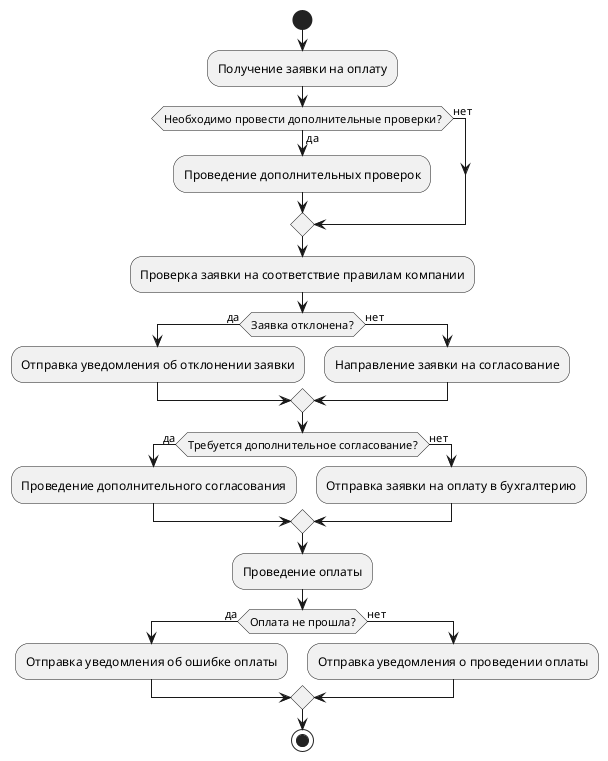 @startuml
start

:Получение заявки на оплату;
if (Необходимо провести дополнительные проверки?) then (да)
  :Проведение дополнительных проверок;
else (нет)
endif

:Проверка заявки на соответствие правилам компании;
if (Заявка отклонена?) then (да)
  :Отправка уведомления об отклонении заявки;
else (нет)
  :Направление заявки на согласование;
endif

if (Требуется дополнительное согласование?) then (да)
  :Проведение дополнительного согласования;
else (нет)
  :Отправка заявки на оплату в бухгалтерию;
endif

:Проведение оплаты;
if (Оплата не прошла?) then (да)
  :Отправка уведомления об ошибке оплаты;
else (нет)
  :Отправка уведомления о проведении оплаты;
endif

stop
@enduml